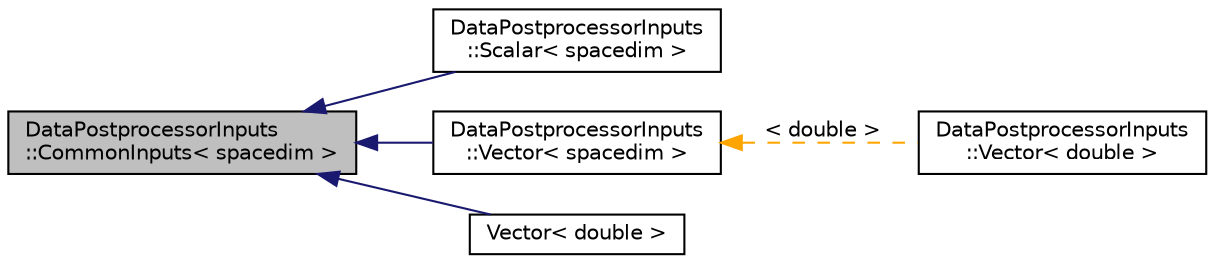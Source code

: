 digraph "DataPostprocessorInputs::CommonInputs&lt; spacedim &gt;"
{
 // LATEX_PDF_SIZE
  edge [fontname="Helvetica",fontsize="10",labelfontname="Helvetica",labelfontsize="10"];
  node [fontname="Helvetica",fontsize="10",shape=record];
  rankdir="LR";
  Node1 [label="DataPostprocessorInputs\l::CommonInputs\< spacedim \>",height=0.2,width=0.4,color="black", fillcolor="grey75", style="filled", fontcolor="black",tooltip=" "];
  Node1 -> Node2 [dir="back",color="midnightblue",fontsize="10",style="solid",fontname="Helvetica"];
  Node2 [label="DataPostprocessorInputs\l::Scalar\< spacedim \>",height=0.2,width=0.4,color="black", fillcolor="white", style="filled",URL="$structDataPostprocessorInputs_1_1Scalar.html",tooltip=" "];
  Node1 -> Node3 [dir="back",color="midnightblue",fontsize="10",style="solid",fontname="Helvetica"];
  Node3 [label="DataPostprocessorInputs\l::Vector\< spacedim \>",height=0.2,width=0.4,color="black", fillcolor="white", style="filled",URL="$structDataPostprocessorInputs_1_1Vector.html",tooltip=" "];
  Node3 -> Node4 [dir="back",color="orange",fontsize="10",style="dashed",label=" \< double \>" ,fontname="Helvetica"];
  Node4 [label="DataPostprocessorInputs\l::Vector\< double \>",height=0.2,width=0.4,color="black", fillcolor="white", style="filled",URL="$structDataPostprocessorInputs_1_1Vector.html",tooltip=" "];
  Node1 -> Node5 [dir="back",color="midnightblue",fontsize="10",style="solid",fontname="Helvetica"];
  Node5 [label="Vector\< double \>",height=0.2,width=0.4,color="black", fillcolor="white", style="filled",URL="$structDataPostprocessorInputs_1_1Vector.html",tooltip=" "];
}
